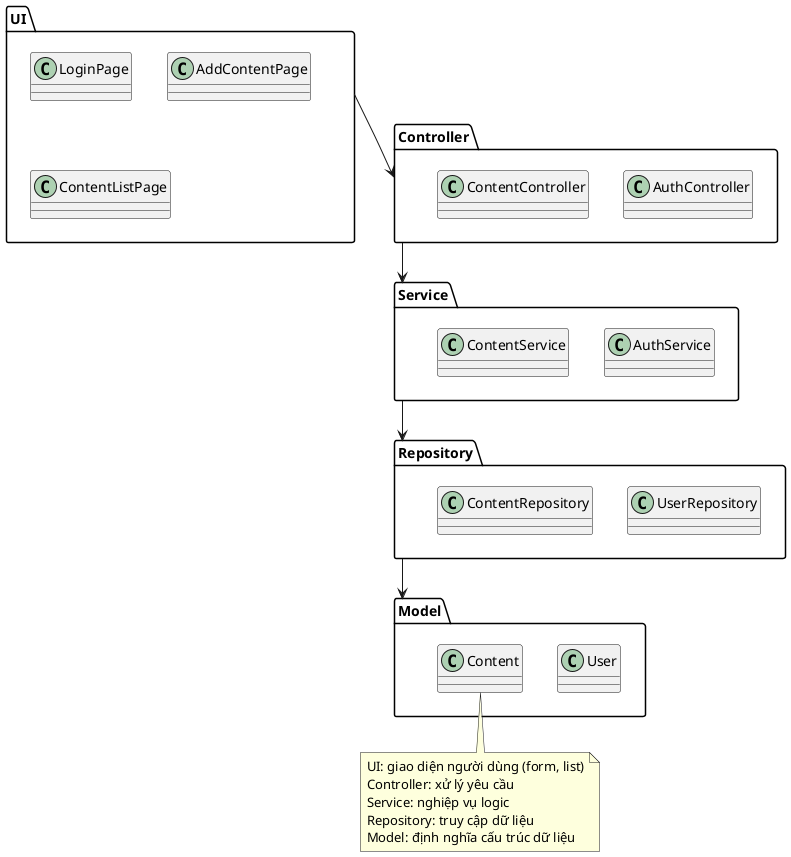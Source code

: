 @startuml
' PACKAGE DIAGRAM - F&B Content Management System

package "UI" {
  class LoginPage
  class AddContentPage
  class ContentListPage
}

package "Controller" {
  class AuthController
  class ContentController
}

package "Service" {
  class AuthService
  class ContentService
}

package "Repository" {
  class UserRepository
  class ContentRepository
}

package "Model" {
  class User
  class Content
}

' Relationships
UI --> Controller
Controller --> Service
Service --> Repository
Repository --> Model

note bottom
UI: giao diện người dùng (form, list)
Controller: xử lý yêu cầu
Service: nghiệp vụ logic
Repository: truy cập dữ liệu
Model: định nghĩa cấu trúc dữ liệu
end note

@enduml
